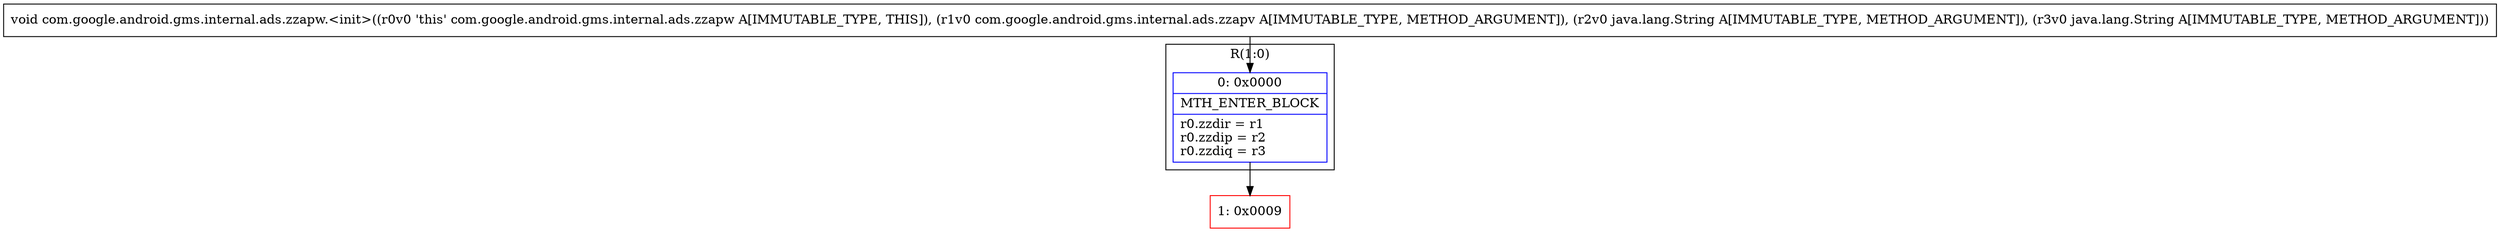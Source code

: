 digraph "CFG forcom.google.android.gms.internal.ads.zzapw.\<init\>(Lcom\/google\/android\/gms\/internal\/ads\/zzapv;Ljava\/lang\/String;Ljava\/lang\/String;)V" {
subgraph cluster_Region_1173522133 {
label = "R(1:0)";
node [shape=record,color=blue];
Node_0 [shape=record,label="{0\:\ 0x0000|MTH_ENTER_BLOCK\l|r0.zzdir = r1\lr0.zzdip = r2\lr0.zzdiq = r3\l}"];
}
Node_1 [shape=record,color=red,label="{1\:\ 0x0009}"];
MethodNode[shape=record,label="{void com.google.android.gms.internal.ads.zzapw.\<init\>((r0v0 'this' com.google.android.gms.internal.ads.zzapw A[IMMUTABLE_TYPE, THIS]), (r1v0 com.google.android.gms.internal.ads.zzapv A[IMMUTABLE_TYPE, METHOD_ARGUMENT]), (r2v0 java.lang.String A[IMMUTABLE_TYPE, METHOD_ARGUMENT]), (r3v0 java.lang.String A[IMMUTABLE_TYPE, METHOD_ARGUMENT])) }"];
MethodNode -> Node_0;
Node_0 -> Node_1;
}

